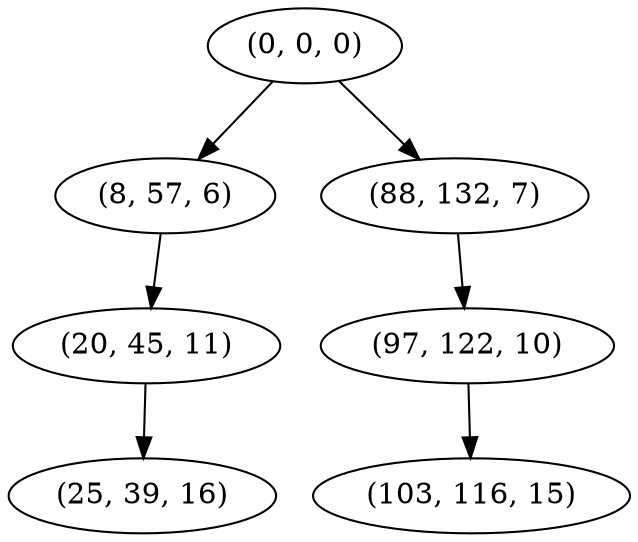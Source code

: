 digraph tree {
    "(0, 0, 0)";
    "(8, 57, 6)";
    "(20, 45, 11)";
    "(25, 39, 16)";
    "(88, 132, 7)";
    "(97, 122, 10)";
    "(103, 116, 15)";
    "(0, 0, 0)" -> "(8, 57, 6)";
    "(0, 0, 0)" -> "(88, 132, 7)";
    "(8, 57, 6)" -> "(20, 45, 11)";
    "(20, 45, 11)" -> "(25, 39, 16)";
    "(88, 132, 7)" -> "(97, 122, 10)";
    "(97, 122, 10)" -> "(103, 116, 15)";
}
